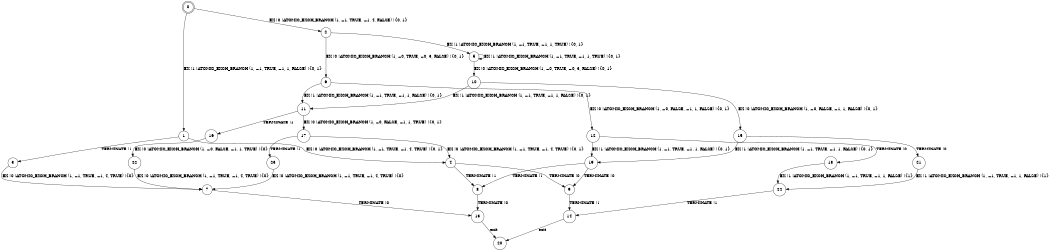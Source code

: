 digraph BCG {
size = "7, 10.5";
center = TRUE;
node [shape = circle];
0 [peripheries = 2];
0 -> 1 [label = "EX !1 !ATOMIC_EXCH_BRANCH (1, +1, TRUE, +1, 1, FALSE) !{0, 1}"];
0 -> 2 [label = "EX !0 !ATOMIC_EXCH_BRANCH (1, +1, TRUE, +1, 4, FALSE) !{0, 1}"];
1 -> 3 [label = "TERMINATE !1"];
1 -> 4 [label = "EX !0 !ATOMIC_EXCH_BRANCH (1, +1, TRUE, +1, 4, TRUE) !{0, 1}"];
2 -> 5 [label = "EX !1 !ATOMIC_EXCH_BRANCH (1, +1, TRUE, +1, 1, TRUE) !{0, 1}"];
2 -> 6 [label = "EX !0 !ATOMIC_EXCH_BRANCH (1, +0, TRUE, +0, 3, FALSE) !{0, 1}"];
3 -> 7 [label = "EX !0 !ATOMIC_EXCH_BRANCH (1, +1, TRUE, +1, 4, TRUE) !{0}"];
4 -> 8 [label = "TERMINATE !1"];
4 -> 9 [label = "TERMINATE !0"];
5 -> 5 [label = "EX !1 !ATOMIC_EXCH_BRANCH (1, +1, TRUE, +1, 1, TRUE) !{0, 1}"];
5 -> 10 [label = "EX !0 !ATOMIC_EXCH_BRANCH (1, +0, TRUE, +0, 3, FALSE) !{0, 1}"];
6 -> 11 [label = "EX !1 !ATOMIC_EXCH_BRANCH (1, +1, TRUE, +1, 1, FALSE) !{0, 1}"];
6 -> 12 [label = "EX !0 !ATOMIC_EXCH_BRANCH (1, +0, FALSE, +1, 1, FALSE) !{0, 1}"];
7 -> 13 [label = "TERMINATE !0"];
8 -> 13 [label = "TERMINATE !0"];
9 -> 14 [label = "TERMINATE !1"];
10 -> 11 [label = "EX !1 !ATOMIC_EXCH_BRANCH (1, +1, TRUE, +1, 1, FALSE) !{0, 1}"];
10 -> 15 [label = "EX !0 !ATOMIC_EXCH_BRANCH (1, +0, FALSE, +1, 1, FALSE) !{0, 1}"];
11 -> 16 [label = "TERMINATE !1"];
11 -> 17 [label = "EX !0 !ATOMIC_EXCH_BRANCH (1, +0, FALSE, +1, 1, TRUE) !{0, 1}"];
12 -> 18 [label = "TERMINATE !0"];
12 -> 19 [label = "EX !1 !ATOMIC_EXCH_BRANCH (1, +1, TRUE, +1, 1, FALSE) !{0, 1}"];
13 -> 20 [label = "exit"];
14 -> 20 [label = "exit"];
15 -> 21 [label = "TERMINATE !0"];
15 -> 19 [label = "EX !1 !ATOMIC_EXCH_BRANCH (1, +1, TRUE, +1, 1, FALSE) !{0, 1}"];
16 -> 22 [label = "EX !0 !ATOMIC_EXCH_BRANCH (1, +0, FALSE, +1, 1, TRUE) !{0}"];
17 -> 23 [label = "TERMINATE !1"];
17 -> 4 [label = "EX !0 !ATOMIC_EXCH_BRANCH (1, +1, TRUE, +1, 4, TRUE) !{0, 1}"];
18 -> 24 [label = "EX !1 !ATOMIC_EXCH_BRANCH (1, +1, TRUE, +1, 1, FALSE) !{1}"];
19 -> 8 [label = "TERMINATE !1"];
19 -> 9 [label = "TERMINATE !0"];
21 -> 24 [label = "EX !1 !ATOMIC_EXCH_BRANCH (1, +1, TRUE, +1, 1, FALSE) !{1}"];
22 -> 7 [label = "EX !0 !ATOMIC_EXCH_BRANCH (1, +1, TRUE, +1, 4, TRUE) !{0}"];
23 -> 7 [label = "EX !0 !ATOMIC_EXCH_BRANCH (1, +1, TRUE, +1, 4, TRUE) !{0}"];
24 -> 14 [label = "TERMINATE !1"];
}
